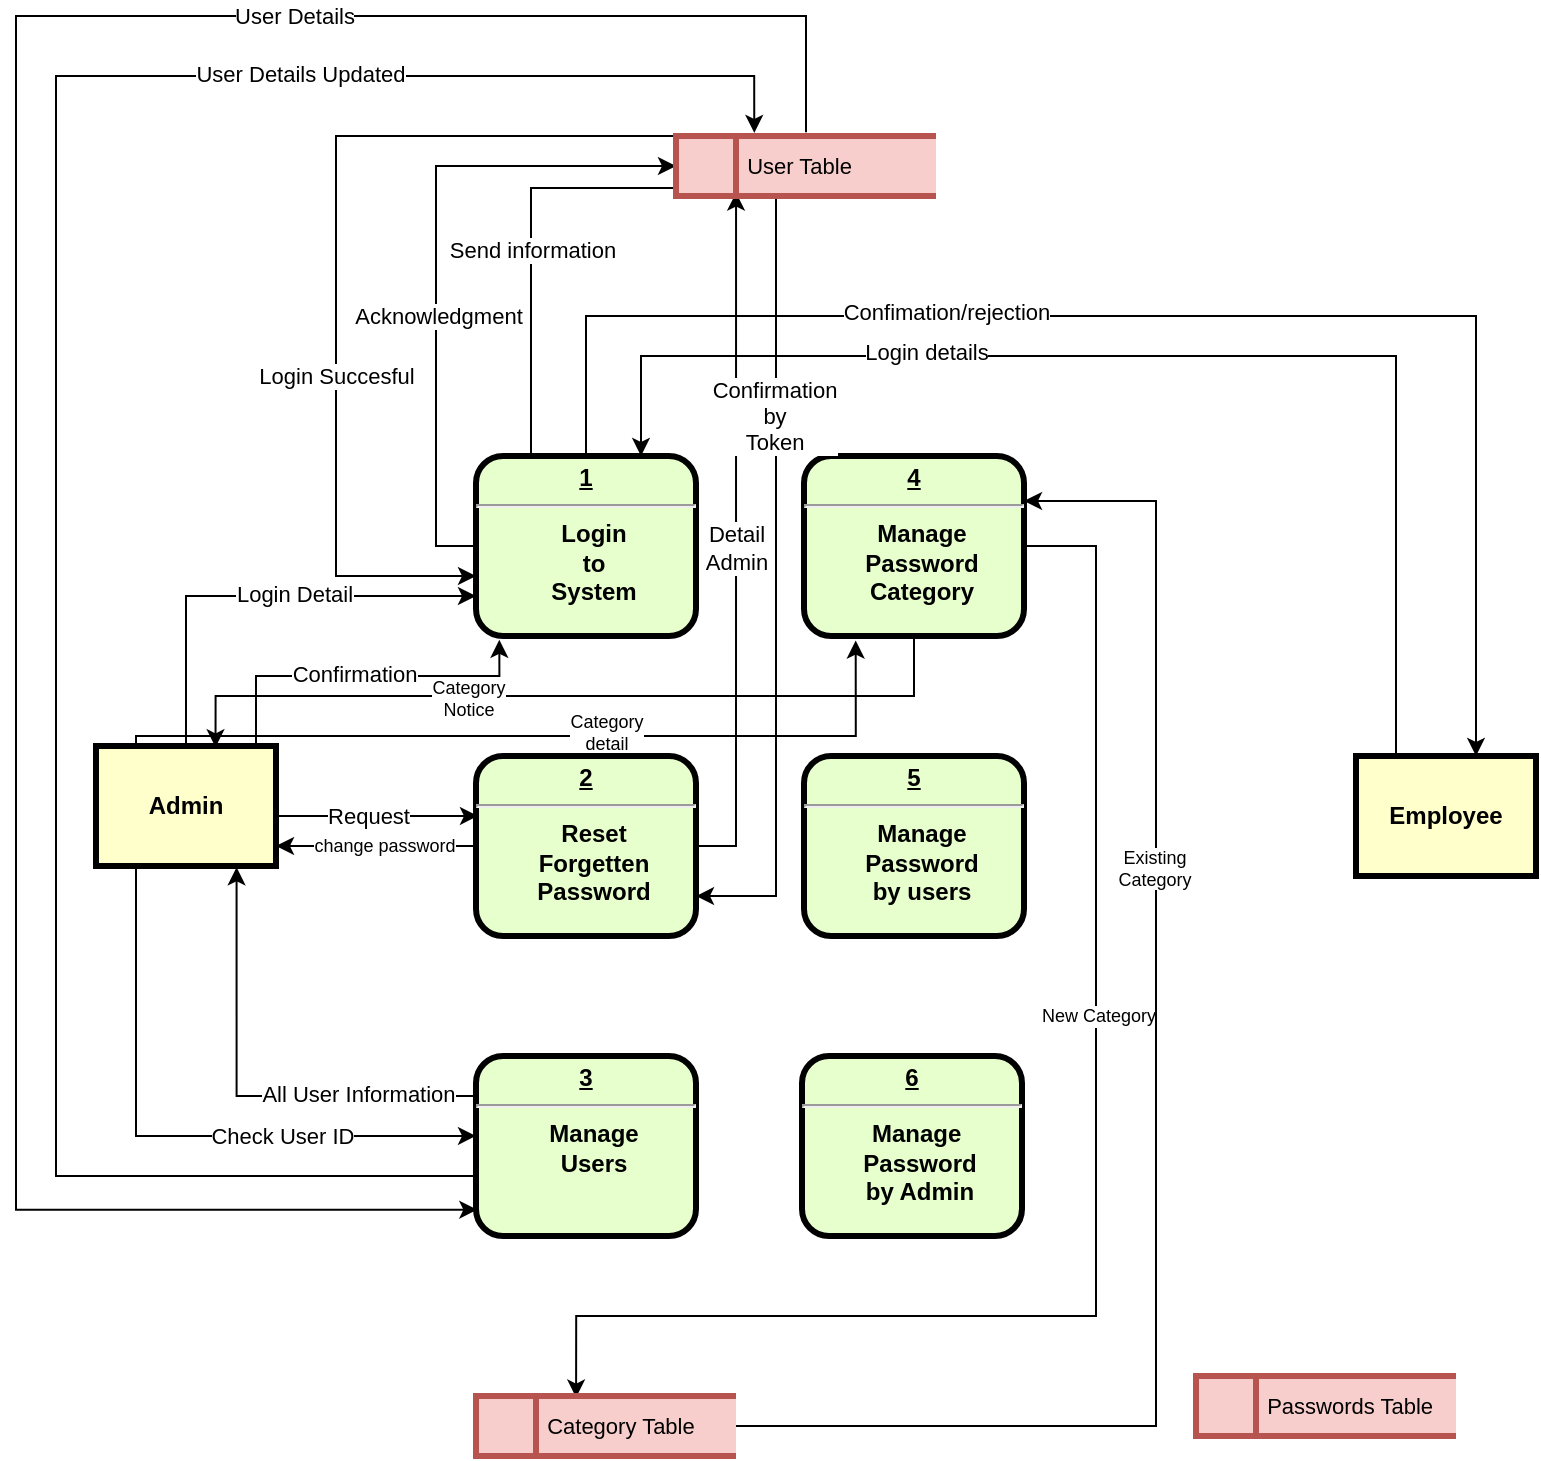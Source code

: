 <mxfile version="20.8.1" type="github"><diagram id="xOylNZ3pPrVRhzUxW7HM" name="Sayfa -1"><mxGraphModel dx="1633" dy="797" grid="1" gridSize="10" guides="1" tooltips="1" connect="1" arrows="1" fold="1" page="1" pageScale="1" pageWidth="827" pageHeight="1169" math="0" shadow="0"><root><mxCell id="0"/><mxCell id="1" parent="0"/><mxCell id="y51HhPzKwr8ruVDx9JAB-15" style="edgeStyle=orthogonalEdgeStyle;rounded=0;orthogonalLoop=1;jettySize=auto;html=1;exitX=0.25;exitY=0;exitDx=0;exitDy=0;entryX=0.75;entryY=0;entryDx=0;entryDy=0;" parent="1" source="G5EDdqYDjxUlRzrlxos8-1" target="G5EDdqYDjxUlRzrlxos8-2" edge="1"><mxGeometry relative="1" as="geometry"><Array as="points"><mxPoint x="710" y="530"/><mxPoint x="710" y="330"/><mxPoint x="333" y="330"/></Array></mxGeometry></mxCell><mxCell id="y51HhPzKwr8ruVDx9JAB-16" value="Login details" style="edgeLabel;html=1;align=center;verticalAlign=middle;resizable=0;points=[];" parent="y51HhPzKwr8ruVDx9JAB-15" vertex="1" connectable="0"><mxGeometry x="0.431" y="-2" relative="1" as="geometry"><mxPoint x="13" as="offset"/></mxGeometry></mxCell><mxCell id="G5EDdqYDjxUlRzrlxos8-1" value="Employee" style="whiteSpace=wrap;align=center;verticalAlign=middle;fontStyle=1;strokeWidth=3;fillColor=#FFFFCC" parent="1" vertex="1"><mxGeometry x="690" y="530" width="90" height="60" as="geometry"/></mxCell><mxCell id="y51HhPzKwr8ruVDx9JAB-13" style="edgeStyle=orthogonalEdgeStyle;rounded=0;orthogonalLoop=1;jettySize=auto;html=1;exitX=0.5;exitY=0;exitDx=0;exitDy=0;exitPerimeter=0;entryX=0.665;entryY=0.004;entryDx=0;entryDy=0;entryPerimeter=0;" parent="1" source="G5EDdqYDjxUlRzrlxos8-2" target="G5EDdqYDjxUlRzrlxos8-1" edge="1"><mxGeometry relative="1" as="geometry"><mxPoint x="750" y="530" as="targetPoint"/><Array as="points"><mxPoint x="305" y="310"/><mxPoint x="750" y="310"/><mxPoint x="750" y="530"/><mxPoint x="750" y="530"/></Array></mxGeometry></mxCell><mxCell id="y51HhPzKwr8ruVDx9JAB-14" value="Confimation/rejection" style="edgeLabel;html=1;align=center;verticalAlign=middle;resizable=0;points=[];" parent="y51HhPzKwr8ruVDx9JAB-13" vertex="1" connectable="0"><mxGeometry x="-0.322" y="2" relative="1" as="geometry"><mxPoint as="offset"/></mxGeometry></mxCell><mxCell id="y51HhPzKwr8ruVDx9JAB-17" style="edgeStyle=orthogonalEdgeStyle;rounded=0;orthogonalLoop=1;jettySize=auto;html=1;exitX=0.25;exitY=0;exitDx=0;exitDy=0;entryX=0.249;entryY=0.867;entryDx=0;entryDy=0;entryPerimeter=0;" parent="1" source="G5EDdqYDjxUlRzrlxos8-2" target="y51HhPzKwr8ruVDx9JAB-7" edge="1"><mxGeometry relative="1" as="geometry"><Array as="points"><mxPoint x="278" y="246"/></Array></mxGeometry></mxCell><mxCell id="y51HhPzKwr8ruVDx9JAB-18" value="Send information" style="edgeLabel;html=1;align=center;verticalAlign=middle;resizable=0;points=[];" parent="y51HhPzKwr8ruVDx9JAB-17" vertex="1" connectable="0"><mxGeometry x="-0.137" relative="1" as="geometry"><mxPoint as="offset"/></mxGeometry></mxCell><mxCell id="y51HhPzKwr8ruVDx9JAB-19" style="edgeStyle=orthogonalEdgeStyle;rounded=0;orthogonalLoop=1;jettySize=auto;html=1;entryX=0;entryY=0.5;entryDx=0;entryDy=0;exitX=0;exitY=0.5;exitDx=0;exitDy=0;" parent="1" source="G5EDdqYDjxUlRzrlxos8-2" target="y51HhPzKwr8ruVDx9JAB-7" edge="1"><mxGeometry relative="1" as="geometry"><Array as="points"><mxPoint x="230" y="425"/><mxPoint x="230" y="235"/></Array></mxGeometry></mxCell><mxCell id="y51HhPzKwr8ruVDx9JAB-21" value="Acknowledgment" style="edgeLabel;html=1;align=center;verticalAlign=middle;resizable=0;points=[];" parent="y51HhPzKwr8ruVDx9JAB-19" vertex="1" connectable="0"><mxGeometry x="-0.183" y="-1" relative="1" as="geometry"><mxPoint as="offset"/></mxGeometry></mxCell><mxCell id="G5EDdqYDjxUlRzrlxos8-2" value="&lt;p style=&quot;margin: 0px; margin-top: 4px; text-align: center; text-decoration: underline;&quot;&gt;&lt;strong&gt;1&lt;br&gt;&lt;/strong&gt;&lt;/p&gt;&lt;hr&gt;&lt;p style=&quot;margin: 0px; margin-left: 8px;&quot;&gt;Login&lt;/p&gt;&lt;p style=&quot;margin: 0px; margin-left: 8px;&quot;&gt;to&lt;/p&gt;&lt;p style=&quot;margin: 0px; margin-left: 8px;&quot;&gt;System&lt;/p&gt;" style="verticalAlign=middle;align=center;overflow=fill;fontSize=12;fontFamily=Helvetica;html=1;rounded=1;fontStyle=1;strokeWidth=3;fillColor=#E6FFCC" parent="1" vertex="1"><mxGeometry x="250" y="380" width="110" height="90" as="geometry"/></mxCell><mxCell id="y51HhPzKwr8ruVDx9JAB-33" style="edgeStyle=orthogonalEdgeStyle;rounded=0;orthogonalLoop=1;jettySize=auto;html=1;entryX=0.781;entryY=1.011;entryDx=0;entryDy=0;entryPerimeter=0;" parent="1" source="G5EDdqYDjxUlRzrlxos8-3" target="y51HhPzKwr8ruVDx9JAB-1" edge="1"><mxGeometry relative="1" as="geometry"><mxPoint x="130" y="590" as="targetPoint"/><Array as="points"><mxPoint x="130" y="700"/></Array></mxGeometry></mxCell><mxCell id="y51HhPzKwr8ruVDx9JAB-34" value="All User Information" style="edgeLabel;html=1;align=center;verticalAlign=middle;resizable=0;points=[];" parent="y51HhPzKwr8ruVDx9JAB-33" vertex="1" connectable="0"><mxGeometry x="-0.396" y="-1" relative="1" as="geometry"><mxPoint x="11" as="offset"/></mxGeometry></mxCell><mxCell id="y51HhPzKwr8ruVDx9JAB-35" style="edgeStyle=orthogonalEdgeStyle;rounded=0;orthogonalLoop=1;jettySize=auto;html=1;entryX=0.301;entryY=-0.052;entryDx=0;entryDy=0;entryPerimeter=0;" parent="1" source="G5EDdqYDjxUlRzrlxos8-3" target="y51HhPzKwr8ruVDx9JAB-7" edge="1"><mxGeometry relative="1" as="geometry"><mxPoint x="390" y="210" as="targetPoint"/><Array as="points"><mxPoint x="40" y="740"/><mxPoint x="40" y="190"/><mxPoint x="389" y="190"/></Array></mxGeometry></mxCell><mxCell id="y51HhPzKwr8ruVDx9JAB-36" value="User Details Updated" style="edgeLabel;html=1;align=center;verticalAlign=middle;resizable=0;points=[];" parent="y51HhPzKwr8ruVDx9JAB-35" vertex="1" connectable="0"><mxGeometry x="0.516" y="1" relative="1" as="geometry"><mxPoint x="19" as="offset"/></mxGeometry></mxCell><mxCell id="G5EDdqYDjxUlRzrlxos8-3" value="&lt;p style=&quot;margin: 0px; margin-top: 4px; text-align: center; text-decoration: underline;&quot;&gt;&lt;strong&gt;3&lt;/strong&gt;&lt;/p&gt;&lt;hr&gt;&lt;p style=&quot;margin: 0px; margin-left: 8px;&quot;&gt;Manage&lt;/p&gt;&lt;p style=&quot;margin: 0px; margin-left: 8px;&quot;&gt;Users&lt;/p&gt;" style="verticalAlign=middle;align=center;overflow=fill;fontSize=12;fontFamily=Helvetica;html=1;rounded=1;fontStyle=1;strokeWidth=3;fillColor=#E6FFCC" parent="1" vertex="1"><mxGeometry x="250" y="680" width="110" height="90" as="geometry"/></mxCell><mxCell id="y51HhPzKwr8ruVDx9JAB-56" style="edgeStyle=orthogonalEdgeStyle;rounded=0;orthogonalLoop=1;jettySize=auto;html=1;fontSize=9;entryX=0.385;entryY=0.026;entryDx=0;entryDy=0;entryPerimeter=0;" parent="1" source="G5EDdqYDjxUlRzrlxos8-4" target="y51HhPzKwr8ruVDx9JAB-51" edge="1"><mxGeometry relative="1" as="geometry"><Array as="points"><mxPoint x="560" y="425"/><mxPoint x="560" y="810"/><mxPoint x="300" y="810"/></Array></mxGeometry></mxCell><mxCell id="y51HhPzKwr8ruVDx9JAB-57" value="New Category" style="edgeLabel;html=1;align=center;verticalAlign=middle;resizable=0;points=[];fontSize=9;" parent="y51HhPzKwr8ruVDx9JAB-56" vertex="1" connectable="0"><mxGeometry x="-0.251" y="1" relative="1" as="geometry"><mxPoint as="offset"/></mxGeometry></mxCell><mxCell id="y51HhPzKwr8ruVDx9JAB-60" style="edgeStyle=orthogonalEdgeStyle;rounded=0;orthogonalLoop=1;jettySize=auto;html=1;fontSize=9;entryX=0.664;entryY=0.011;entryDx=0;entryDy=0;entryPerimeter=0;" parent="1" source="G5EDdqYDjxUlRzrlxos8-4" target="y51HhPzKwr8ruVDx9JAB-1" edge="1"><mxGeometry relative="1" as="geometry"><Array as="points"><mxPoint x="469" y="500"/><mxPoint x="120" y="500"/></Array></mxGeometry></mxCell><mxCell id="y51HhPzKwr8ruVDx9JAB-61" value="Category&lt;br&gt;Notice" style="edgeLabel;html=1;align=center;verticalAlign=middle;resizable=0;points=[];fontSize=9;" parent="y51HhPzKwr8ruVDx9JAB-60" vertex="1" connectable="0"><mxGeometry x="0.339" y="1" relative="1" as="geometry"><mxPoint x="18" as="offset"/></mxGeometry></mxCell><mxCell id="G5EDdqYDjxUlRzrlxos8-4" value="&lt;p style=&quot;margin: 0px; margin-top: 4px; text-align: center; text-decoration: underline;&quot;&gt;&lt;strong&gt;4&lt;/strong&gt;&lt;/p&gt;&lt;hr&gt;&lt;p style=&quot;margin: 0px; margin-left: 8px;&quot;&gt;Manage&lt;/p&gt;&lt;p style=&quot;margin: 0px; margin-left: 8px;&quot;&gt;Password&lt;/p&gt;&lt;p style=&quot;margin: 0px; margin-left: 8px;&quot;&gt;Category&lt;/p&gt;" style="verticalAlign=middle;align=center;overflow=fill;fontSize=12;fontFamily=Helvetica;html=1;rounded=1;fontStyle=1;strokeWidth=3;fillColor=#E6FFCC" parent="1" vertex="1"><mxGeometry x="414" y="380" width="110" height="90" as="geometry"/></mxCell><mxCell id="y51HhPzKwr8ruVDx9JAB-24" style="edgeStyle=orthogonalEdgeStyle;rounded=0;orthogonalLoop=1;jettySize=auto;html=1;entryX=0;entryY=0.778;entryDx=0;entryDy=0;entryPerimeter=0;" parent="1" source="y51HhPzKwr8ruVDx9JAB-1" target="G5EDdqYDjxUlRzrlxos8-2" edge="1"><mxGeometry relative="1" as="geometry"><mxPoint x="230" y="450" as="targetPoint"/><Array as="points"><mxPoint x="105" y="450"/></Array></mxGeometry></mxCell><mxCell id="y51HhPzKwr8ruVDx9JAB-25" value="Login Detail" style="edgeLabel;html=1;align=center;verticalAlign=middle;resizable=0;points=[];" parent="y51HhPzKwr8ruVDx9JAB-24" vertex="1" connectable="0"><mxGeometry x="-0.08" y="1" relative="1" as="geometry"><mxPoint x="28" as="offset"/></mxGeometry></mxCell><mxCell id="y51HhPzKwr8ruVDx9JAB-26" style="edgeStyle=orthogonalEdgeStyle;rounded=0;orthogonalLoop=1;jettySize=auto;html=1;entryX=0.106;entryY=1.021;entryDx=0;entryDy=0;entryPerimeter=0;" parent="1" source="y51HhPzKwr8ruVDx9JAB-1" target="G5EDdqYDjxUlRzrlxos8-2" edge="1"><mxGeometry x="-0.148" relative="1" as="geometry"><Array as="points"><mxPoint x="140" y="490"/><mxPoint x="262" y="490"/></Array><mxPoint as="offset"/></mxGeometry></mxCell><mxCell id="y51HhPzKwr8ruVDx9JAB-27" value="Confirmation" style="edgeLabel;html=1;align=center;verticalAlign=middle;resizable=0;points=[];" parent="y51HhPzKwr8ruVDx9JAB-26" vertex="1" connectable="0"><mxGeometry x="-0.336" y="1" relative="1" as="geometry"><mxPoint x="26" as="offset"/></mxGeometry></mxCell><mxCell id="y51HhPzKwr8ruVDx9JAB-30" style="edgeStyle=orthogonalEdgeStyle;rounded=0;orthogonalLoop=1;jettySize=auto;html=1;entryX=0;entryY=0.444;entryDx=0;entryDy=0;entryPerimeter=0;" parent="1" source="y51HhPzKwr8ruVDx9JAB-1" target="G5EDdqYDjxUlRzrlxos8-3" edge="1"><mxGeometry relative="1" as="geometry"><mxPoint x="240" y="730" as="targetPoint"/><Array as="points"><mxPoint x="80" y="720"/></Array></mxGeometry></mxCell><mxCell id="y51HhPzKwr8ruVDx9JAB-31" value="Check User ID" style="edgeLabel;html=1;align=center;verticalAlign=middle;resizable=0;points=[];" parent="y51HhPzKwr8ruVDx9JAB-30" vertex="1" connectable="0"><mxGeometry x="0.374" y="-2" relative="1" as="geometry"><mxPoint x="-2" y="-2" as="offset"/></mxGeometry></mxCell><mxCell id="y51HhPzKwr8ruVDx9JAB-41" style="edgeStyle=orthogonalEdgeStyle;rounded=0;orthogonalLoop=1;jettySize=auto;html=1;exitX=1;exitY=0.25;exitDx=0;exitDy=0;entryX=0.009;entryY=0.333;entryDx=0;entryDy=0;entryPerimeter=0;" parent="1" source="y51HhPzKwr8ruVDx9JAB-1" target="y51HhPzKwr8ruVDx9JAB-4" edge="1"><mxGeometry relative="1" as="geometry"><mxPoint x="250" y="560" as="targetPoint"/><Array as="points"><mxPoint x="150" y="560"/></Array></mxGeometry></mxCell><mxCell id="y51HhPzKwr8ruVDx9JAB-43" value="Request" style="edgeLabel;html=1;align=center;verticalAlign=middle;resizable=0;points=[];" parent="y51HhPzKwr8ruVDx9JAB-41" vertex="1" connectable="0"><mxGeometry x="-0.269" relative="1" as="geometry"><mxPoint x="22" as="offset"/></mxGeometry></mxCell><mxCell id="y51HhPzKwr8ruVDx9JAB-54" style="edgeStyle=orthogonalEdgeStyle;rounded=0;orthogonalLoop=1;jettySize=auto;html=1;fontSize=9;entryX=0.235;entryY=1.025;entryDx=0;entryDy=0;entryPerimeter=0;" parent="1" source="y51HhPzKwr8ruVDx9JAB-1" target="G5EDdqYDjxUlRzrlxos8-4" edge="1"><mxGeometry relative="1" as="geometry"><mxPoint x="440" y="480" as="targetPoint"/><Array as="points"><mxPoint x="80" y="520"/><mxPoint x="440" y="520"/></Array></mxGeometry></mxCell><mxCell id="y51HhPzKwr8ruVDx9JAB-55" value="Category&lt;br&gt;detail" style="edgeLabel;html=1;align=center;verticalAlign=middle;resizable=0;points=[];fontSize=9;" parent="y51HhPzKwr8ruVDx9JAB-54" vertex="1" connectable="0"><mxGeometry x="0.029" y="2" relative="1" as="geometry"><mxPoint x="27" as="offset"/></mxGeometry></mxCell><mxCell id="y51HhPzKwr8ruVDx9JAB-1" value="Admin" style="whiteSpace=wrap;align=center;verticalAlign=middle;fontStyle=1;strokeWidth=3;fillColor=#FFFFCC" parent="1" vertex="1"><mxGeometry x="60" y="525" width="90" height="60" as="geometry"/></mxCell><mxCell id="y51HhPzKwr8ruVDx9JAB-2" value="&lt;p style=&quot;margin: 0px; margin-top: 4px; text-align: center; text-decoration: underline;&quot;&gt;&lt;strong&gt;5&lt;br&gt;&lt;/strong&gt;&lt;/p&gt;&lt;hr&gt;&lt;p style=&quot;margin: 0px; margin-left: 8px;&quot;&gt;Manage&lt;/p&gt;&lt;p style=&quot;margin: 0px; margin-left: 8px;&quot;&gt;Password&lt;/p&gt;&lt;p style=&quot;margin: 0px; margin-left: 8px;&quot;&gt;by users&lt;/p&gt;" style="verticalAlign=middle;align=center;overflow=fill;fontSize=12;fontFamily=Helvetica;html=1;rounded=1;fontStyle=1;strokeWidth=3;fillColor=#E6FFCC" parent="1" vertex="1"><mxGeometry x="414" y="530" width="110" height="90" as="geometry"/></mxCell><mxCell id="y51HhPzKwr8ruVDx9JAB-3" value="&lt;p style=&quot;margin: 0px; margin-top: 4px; text-align: center; text-decoration: underline;&quot;&gt;&lt;strong&gt;6&lt;/strong&gt;&lt;/p&gt;&lt;hr&gt;&lt;p style=&quot;margin: 0px; margin-left: 8px;&quot;&gt;Manage&amp;nbsp;&lt;/p&gt;&lt;p style=&quot;margin: 0px; margin-left: 8px;&quot;&gt;Password&lt;/p&gt;&lt;p style=&quot;margin: 0px; margin-left: 8px;&quot;&gt;by Admin&lt;/p&gt;" style="verticalAlign=middle;align=center;overflow=fill;fontSize=12;fontFamily=Helvetica;html=1;rounded=1;fontStyle=1;strokeWidth=3;fillColor=#E6FFCC" parent="1" vertex="1"><mxGeometry x="413" y="680" width="110" height="90" as="geometry"/></mxCell><mxCell id="y51HhPzKwr8ruVDx9JAB-44" style="edgeStyle=orthogonalEdgeStyle;rounded=0;orthogonalLoop=1;jettySize=auto;html=1;entryX=0.231;entryY=0.944;entryDx=0;entryDy=0;entryPerimeter=0;" parent="1" source="y51HhPzKwr8ruVDx9JAB-4" target="y51HhPzKwr8ruVDx9JAB-7" edge="1"><mxGeometry relative="1" as="geometry"><Array as="points"><mxPoint x="380" y="575"/></Array></mxGeometry></mxCell><mxCell id="y51HhPzKwr8ruVDx9JAB-45" value="Detail&lt;br&gt;Admin" style="edgeLabel;html=1;align=center;verticalAlign=middle;resizable=0;points=[];" parent="y51HhPzKwr8ruVDx9JAB-44" vertex="1" connectable="0"><mxGeometry x="-0.021" relative="1" as="geometry"><mxPoint as="offset"/></mxGeometry></mxCell><mxCell id="y51HhPzKwr8ruVDx9JAB-48" style="edgeStyle=orthogonalEdgeStyle;rounded=0;orthogonalLoop=1;jettySize=auto;html=1;entryX=1;entryY=0.833;entryDx=0;entryDy=0;entryPerimeter=0;" parent="1" source="y51HhPzKwr8ruVDx9JAB-4" target="y51HhPzKwr8ruVDx9JAB-1" edge="1"><mxGeometry relative="1" as="geometry"/></mxCell><mxCell id="y51HhPzKwr8ruVDx9JAB-49" value="change password" style="edgeLabel;html=1;align=center;verticalAlign=middle;resizable=0;points=[];fontSize=9;" parent="y51HhPzKwr8ruVDx9JAB-48" vertex="1" connectable="0"><mxGeometry x="0.313" relative="1" as="geometry"><mxPoint x="19" as="offset"/></mxGeometry></mxCell><mxCell id="y51HhPzKwr8ruVDx9JAB-4" value="&lt;p style=&quot;margin: 0px; margin-top: 4px; text-align: center; text-decoration: underline;&quot;&gt;&lt;strong&gt;2&lt;br&gt;&lt;/strong&gt;&lt;/p&gt;&lt;hr&gt;&lt;p style=&quot;margin: 0px; margin-left: 8px;&quot;&gt;Reset&lt;/p&gt;&lt;p style=&quot;margin: 0px; margin-left: 8px;&quot;&gt;Forgetten&lt;/p&gt;&lt;p style=&quot;margin: 0px; margin-left: 8px;&quot;&gt;Password&lt;/p&gt;" style="verticalAlign=middle;align=center;overflow=fill;fontSize=12;fontFamily=Helvetica;html=1;rounded=1;fontStyle=1;strokeWidth=3;fillColor=#E6FFCC" parent="1" vertex="1"><mxGeometry x="250" y="530" width="110" height="90" as="geometry"/></mxCell><mxCell id="y51HhPzKwr8ruVDx9JAB-22" style="edgeStyle=orthogonalEdgeStyle;rounded=0;orthogonalLoop=1;jettySize=auto;html=1;exitX=0;exitY=0;exitDx=0;exitDy=0;entryX=0;entryY=0.667;entryDx=0;entryDy=0;entryPerimeter=0;" parent="1" source="y51HhPzKwr8ruVDx9JAB-7" target="G5EDdqYDjxUlRzrlxos8-2" edge="1"><mxGeometry relative="1" as="geometry"><mxPoint x="348" y="230" as="sourcePoint"/><mxPoint x="250" y="430" as="targetPoint"/><Array as="points"><mxPoint x="180" y="220"/><mxPoint x="180" y="440"/></Array></mxGeometry></mxCell><mxCell id="y51HhPzKwr8ruVDx9JAB-23" value="Login Succesful" style="edgeLabel;html=1;align=center;verticalAlign=middle;resizable=0;points=[];" parent="y51HhPzKwr8ruVDx9JAB-22" vertex="1" connectable="0"><mxGeometry x="0.258" relative="1" as="geometry"><mxPoint as="offset"/></mxGeometry></mxCell><mxCell id="y51HhPzKwr8ruVDx9JAB-39" style="edgeStyle=orthogonalEdgeStyle;rounded=0;orthogonalLoop=1;jettySize=auto;html=1;entryX=0.006;entryY=0.854;entryDx=0;entryDy=0;entryPerimeter=0;exitX=0.5;exitY=-0.061;exitDx=0;exitDy=0;exitPerimeter=0;" parent="1" source="y51HhPzKwr8ruVDx9JAB-7" target="G5EDdqYDjxUlRzrlxos8-3" edge="1"><mxGeometry relative="1" as="geometry"><Array as="points"><mxPoint x="415" y="160"/><mxPoint x="20" y="160"/><mxPoint x="20" y="757"/></Array></mxGeometry></mxCell><mxCell id="y51HhPzKwr8ruVDx9JAB-40" value="User Details" style="edgeLabel;html=1;align=center;verticalAlign=middle;resizable=0;points=[];" parent="y51HhPzKwr8ruVDx9JAB-39" vertex="1" connectable="0"><mxGeometry x="-0.509" relative="1" as="geometry"><mxPoint as="offset"/></mxGeometry></mxCell><mxCell id="y51HhPzKwr8ruVDx9JAB-46" style="edgeStyle=orthogonalEdgeStyle;rounded=0;orthogonalLoop=1;jettySize=auto;html=1;entryX=1;entryY=0.778;entryDx=0;entryDy=0;entryPerimeter=0;" parent="1" source="y51HhPzKwr8ruVDx9JAB-7" target="y51HhPzKwr8ruVDx9JAB-4" edge="1"><mxGeometry relative="1" as="geometry"><Array as="points"><mxPoint x="400" y="600"/></Array></mxGeometry></mxCell><mxCell id="y51HhPzKwr8ruVDx9JAB-47" value="Confirmation&lt;br&gt;by&lt;br&gt;Token" style="edgeLabel;html=1;align=center;verticalAlign=middle;resizable=0;points=[];" parent="y51HhPzKwr8ruVDx9JAB-46" vertex="1" connectable="0"><mxGeometry x="-0.514" y="-1" relative="1" as="geometry"><mxPoint y="15" as="offset"/></mxGeometry></mxCell><mxCell id="y51HhPzKwr8ruVDx9JAB-7" value="&lt;span style=&quot;white-space: pre;&quot;&gt;&#9;&amp;nbsp;&lt;/span&gt;&amp;nbsp;User Table" style="html=1;dashed=0;whitespace=wrap;shape=mxgraph.dfd.dataStoreID;align=left;spacingLeft=3;points=[[0,0],[0.5,0],[1,0],[0,0.5],[1,0.5],[0,1],[0.5,1],[1,1]];fontFamily=Helvetica;fontSize=11;shadow=0;strokeWidth=3;fillColor=#f8cecc;strokeColor=#b85450;" parent="1" vertex="1"><mxGeometry x="350" y="220" width="130" height="30" as="geometry"/></mxCell><mxCell id="y51HhPzKwr8ruVDx9JAB-50" value="&lt;span style=&quot;white-space: pre;&quot;&gt;&#9;&amp;nbsp;&lt;/span&gt;&amp;nbsp;Passwords Table" style="html=1;dashed=0;whitespace=wrap;shape=mxgraph.dfd.dataStoreID;align=left;spacingLeft=3;points=[[0,0],[0.5,0],[1,0],[0,0.5],[1,0.5],[0,1],[0.5,1],[1,1]];fontFamily=Helvetica;fontSize=11;shadow=0;strokeWidth=3;fillColor=#f8cecc;strokeColor=#b85450;" parent="1" vertex="1"><mxGeometry x="610" y="840" width="130" height="30" as="geometry"/></mxCell><mxCell id="y51HhPzKwr8ruVDx9JAB-58" style="edgeStyle=orthogonalEdgeStyle;rounded=0;orthogonalLoop=1;jettySize=auto;html=1;fontSize=9;entryX=1;entryY=0.25;entryDx=0;entryDy=0;" parent="1" source="y51HhPzKwr8ruVDx9JAB-51" target="G5EDdqYDjxUlRzrlxos8-4" edge="1"><mxGeometry relative="1" as="geometry"><mxPoint x="590" y="380" as="targetPoint"/><Array as="points"><mxPoint x="590" y="865"/><mxPoint x="590" y="402"/></Array></mxGeometry></mxCell><mxCell id="y51HhPzKwr8ruVDx9JAB-59" value="Existing&lt;br&gt;Category" style="edgeLabel;html=1;align=center;verticalAlign=middle;resizable=0;points=[];fontSize=9;" parent="y51HhPzKwr8ruVDx9JAB-58" vertex="1" connectable="0"><mxGeometry x="0.324" y="1" relative="1" as="geometry"><mxPoint as="offset"/></mxGeometry></mxCell><mxCell id="y51HhPzKwr8ruVDx9JAB-51" value="&lt;span style=&quot;white-space: pre;&quot;&gt;&#9;&amp;nbsp;&lt;/span&gt;&amp;nbsp;Category Table" style="html=1;dashed=0;whitespace=wrap;shape=mxgraph.dfd.dataStoreID;align=left;spacingLeft=3;points=[[0,0],[0.5,0],[1,0],[0,0.5],[1,0.5],[0,1],[0.5,1],[1,1]];fontFamily=Helvetica;fontSize=11;shadow=0;strokeWidth=3;fillColor=#f8cecc;strokeColor=#b85450;" parent="1" vertex="1"><mxGeometry x="250" y="850" width="130" height="30" as="geometry"/></mxCell></root></mxGraphModel></diagram></mxfile>